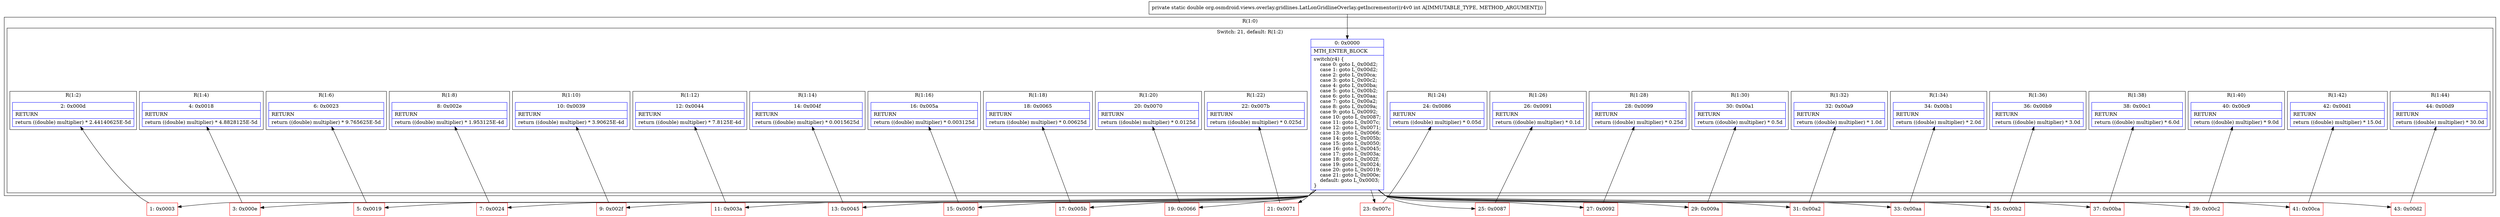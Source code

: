 digraph "CFG fororg.osmdroid.views.overlay.gridlines.LatLonGridlineOverlay.getIncrementor(I)D" {
subgraph cluster_Region_820210795 {
label = "R(1:0)";
node [shape=record,color=blue];
subgraph cluster_SwitchRegion_1741879046 {
label = "Switch: 21, default: R(1:2)";
node [shape=record,color=blue];
Node_0 [shape=record,label="{0\:\ 0x0000|MTH_ENTER_BLOCK\l|switch(r4) \{\l    case 0: goto L_0x00d2;\l    case 1: goto L_0x00d2;\l    case 2: goto L_0x00ca;\l    case 3: goto L_0x00c2;\l    case 4: goto L_0x00ba;\l    case 5: goto L_0x00b2;\l    case 6: goto L_0x00aa;\l    case 7: goto L_0x00a2;\l    case 8: goto L_0x009a;\l    case 9: goto L_0x0092;\l    case 10: goto L_0x0087;\l    case 11: goto L_0x007c;\l    case 12: goto L_0x0071;\l    case 13: goto L_0x0066;\l    case 14: goto L_0x005b;\l    case 15: goto L_0x0050;\l    case 16: goto L_0x0045;\l    case 17: goto L_0x003a;\l    case 18: goto L_0x002f;\l    case 19: goto L_0x0024;\l    case 20: goto L_0x0019;\l    case 21: goto L_0x000e;\l    default: goto L_0x0003;\l\}\l}"];
subgraph cluster_Region_302592195 {
label = "R(1:44)";
node [shape=record,color=blue];
Node_44 [shape=record,label="{44\:\ 0x00d9|RETURN\l|return ((double) multiplier) * 30.0d\l}"];
}
subgraph cluster_Region_1978223193 {
label = "R(1:42)";
node [shape=record,color=blue];
Node_42 [shape=record,label="{42\:\ 0x00d1|RETURN\l|return ((double) multiplier) * 15.0d\l}"];
}
subgraph cluster_Region_1581445307 {
label = "R(1:40)";
node [shape=record,color=blue];
Node_40 [shape=record,label="{40\:\ 0x00c9|RETURN\l|return ((double) multiplier) * 9.0d\l}"];
}
subgraph cluster_Region_777541298 {
label = "R(1:38)";
node [shape=record,color=blue];
Node_38 [shape=record,label="{38\:\ 0x00c1|RETURN\l|return ((double) multiplier) * 6.0d\l}"];
}
subgraph cluster_Region_1972171922 {
label = "R(1:36)";
node [shape=record,color=blue];
Node_36 [shape=record,label="{36\:\ 0x00b9|RETURN\l|return ((double) multiplier) * 3.0d\l}"];
}
subgraph cluster_Region_1242088440 {
label = "R(1:34)";
node [shape=record,color=blue];
Node_34 [shape=record,label="{34\:\ 0x00b1|RETURN\l|return ((double) multiplier) * 2.0d\l}"];
}
subgraph cluster_Region_59122986 {
label = "R(1:32)";
node [shape=record,color=blue];
Node_32 [shape=record,label="{32\:\ 0x00a9|RETURN\l|return ((double) multiplier) * 1.0d\l}"];
}
subgraph cluster_Region_1871121966 {
label = "R(1:30)";
node [shape=record,color=blue];
Node_30 [shape=record,label="{30\:\ 0x00a1|RETURN\l|return ((double) multiplier) * 0.5d\l}"];
}
subgraph cluster_Region_2109562664 {
label = "R(1:28)";
node [shape=record,color=blue];
Node_28 [shape=record,label="{28\:\ 0x0099|RETURN\l|return ((double) multiplier) * 0.25d\l}"];
}
subgraph cluster_Region_1906725988 {
label = "R(1:26)";
node [shape=record,color=blue];
Node_26 [shape=record,label="{26\:\ 0x0091|RETURN\l|return ((double) multiplier) * 0.1d\l}"];
}
subgraph cluster_Region_1127976975 {
label = "R(1:24)";
node [shape=record,color=blue];
Node_24 [shape=record,label="{24\:\ 0x0086|RETURN\l|return ((double) multiplier) * 0.05d\l}"];
}
subgraph cluster_Region_337248312 {
label = "R(1:22)";
node [shape=record,color=blue];
Node_22 [shape=record,label="{22\:\ 0x007b|RETURN\l|return ((double) multiplier) * 0.025d\l}"];
}
subgraph cluster_Region_55138700 {
label = "R(1:20)";
node [shape=record,color=blue];
Node_20 [shape=record,label="{20\:\ 0x0070|RETURN\l|return ((double) multiplier) * 0.0125d\l}"];
}
subgraph cluster_Region_1083123957 {
label = "R(1:18)";
node [shape=record,color=blue];
Node_18 [shape=record,label="{18\:\ 0x0065|RETURN\l|return ((double) multiplier) * 0.00625d\l}"];
}
subgraph cluster_Region_1596678915 {
label = "R(1:16)";
node [shape=record,color=blue];
Node_16 [shape=record,label="{16\:\ 0x005a|RETURN\l|return ((double) multiplier) * 0.003125d\l}"];
}
subgraph cluster_Region_469017374 {
label = "R(1:14)";
node [shape=record,color=blue];
Node_14 [shape=record,label="{14\:\ 0x004f|RETURN\l|return ((double) multiplier) * 0.0015625d\l}"];
}
subgraph cluster_Region_1379409109 {
label = "R(1:12)";
node [shape=record,color=blue];
Node_12 [shape=record,label="{12\:\ 0x0044|RETURN\l|return ((double) multiplier) * 7.8125E\-4d\l}"];
}
subgraph cluster_Region_1799970535 {
label = "R(1:10)";
node [shape=record,color=blue];
Node_10 [shape=record,label="{10\:\ 0x0039|RETURN\l|return ((double) multiplier) * 3.90625E\-4d\l}"];
}
subgraph cluster_Region_1878920182 {
label = "R(1:8)";
node [shape=record,color=blue];
Node_8 [shape=record,label="{8\:\ 0x002e|RETURN\l|return ((double) multiplier) * 1.953125E\-4d\l}"];
}
subgraph cluster_Region_1370274116 {
label = "R(1:6)";
node [shape=record,color=blue];
Node_6 [shape=record,label="{6\:\ 0x0023|RETURN\l|return ((double) multiplier) * 9.765625E\-5d\l}"];
}
subgraph cluster_Region_1138805008 {
label = "R(1:4)";
node [shape=record,color=blue];
Node_4 [shape=record,label="{4\:\ 0x0018|RETURN\l|return ((double) multiplier) * 4.8828125E\-5d\l}"];
}
subgraph cluster_Region_1660885485 {
label = "R(1:2)";
node [shape=record,color=blue];
Node_2 [shape=record,label="{2\:\ 0x000d|RETURN\l|return ((double) multiplier) * 2.44140625E\-5d\l}"];
}
}
}
Node_1 [shape=record,color=red,label="{1\:\ 0x0003}"];
Node_3 [shape=record,color=red,label="{3\:\ 0x000e}"];
Node_5 [shape=record,color=red,label="{5\:\ 0x0019}"];
Node_7 [shape=record,color=red,label="{7\:\ 0x0024}"];
Node_9 [shape=record,color=red,label="{9\:\ 0x002f}"];
Node_11 [shape=record,color=red,label="{11\:\ 0x003a}"];
Node_13 [shape=record,color=red,label="{13\:\ 0x0045}"];
Node_15 [shape=record,color=red,label="{15\:\ 0x0050}"];
Node_17 [shape=record,color=red,label="{17\:\ 0x005b}"];
Node_19 [shape=record,color=red,label="{19\:\ 0x0066}"];
Node_21 [shape=record,color=red,label="{21\:\ 0x0071}"];
Node_23 [shape=record,color=red,label="{23\:\ 0x007c}"];
Node_25 [shape=record,color=red,label="{25\:\ 0x0087}"];
Node_27 [shape=record,color=red,label="{27\:\ 0x0092}"];
Node_29 [shape=record,color=red,label="{29\:\ 0x009a}"];
Node_31 [shape=record,color=red,label="{31\:\ 0x00a2}"];
Node_33 [shape=record,color=red,label="{33\:\ 0x00aa}"];
Node_35 [shape=record,color=red,label="{35\:\ 0x00b2}"];
Node_37 [shape=record,color=red,label="{37\:\ 0x00ba}"];
Node_39 [shape=record,color=red,label="{39\:\ 0x00c2}"];
Node_41 [shape=record,color=red,label="{41\:\ 0x00ca}"];
Node_43 [shape=record,color=red,label="{43\:\ 0x00d2}"];
MethodNode[shape=record,label="{private static double org.osmdroid.views.overlay.gridlines.LatLonGridlineOverlay.getIncrementor((r4v0 int A[IMMUTABLE_TYPE, METHOD_ARGUMENT])) }"];
MethodNode -> Node_0;
Node_0 -> Node_1;
Node_0 -> Node_3;
Node_0 -> Node_5;
Node_0 -> Node_7;
Node_0 -> Node_9;
Node_0 -> Node_11;
Node_0 -> Node_13;
Node_0 -> Node_15;
Node_0 -> Node_17;
Node_0 -> Node_19;
Node_0 -> Node_21;
Node_0 -> Node_23;
Node_0 -> Node_25;
Node_0 -> Node_27;
Node_0 -> Node_29;
Node_0 -> Node_31;
Node_0 -> Node_33;
Node_0 -> Node_35;
Node_0 -> Node_37;
Node_0 -> Node_39;
Node_0 -> Node_41;
Node_0 -> Node_43;
Node_1 -> Node_2;
Node_3 -> Node_4;
Node_5 -> Node_6;
Node_7 -> Node_8;
Node_9 -> Node_10;
Node_11 -> Node_12;
Node_13 -> Node_14;
Node_15 -> Node_16;
Node_17 -> Node_18;
Node_19 -> Node_20;
Node_21 -> Node_22;
Node_23 -> Node_24;
Node_25 -> Node_26;
Node_27 -> Node_28;
Node_29 -> Node_30;
Node_31 -> Node_32;
Node_33 -> Node_34;
Node_35 -> Node_36;
Node_37 -> Node_38;
Node_39 -> Node_40;
Node_41 -> Node_42;
Node_43 -> Node_44;
}

